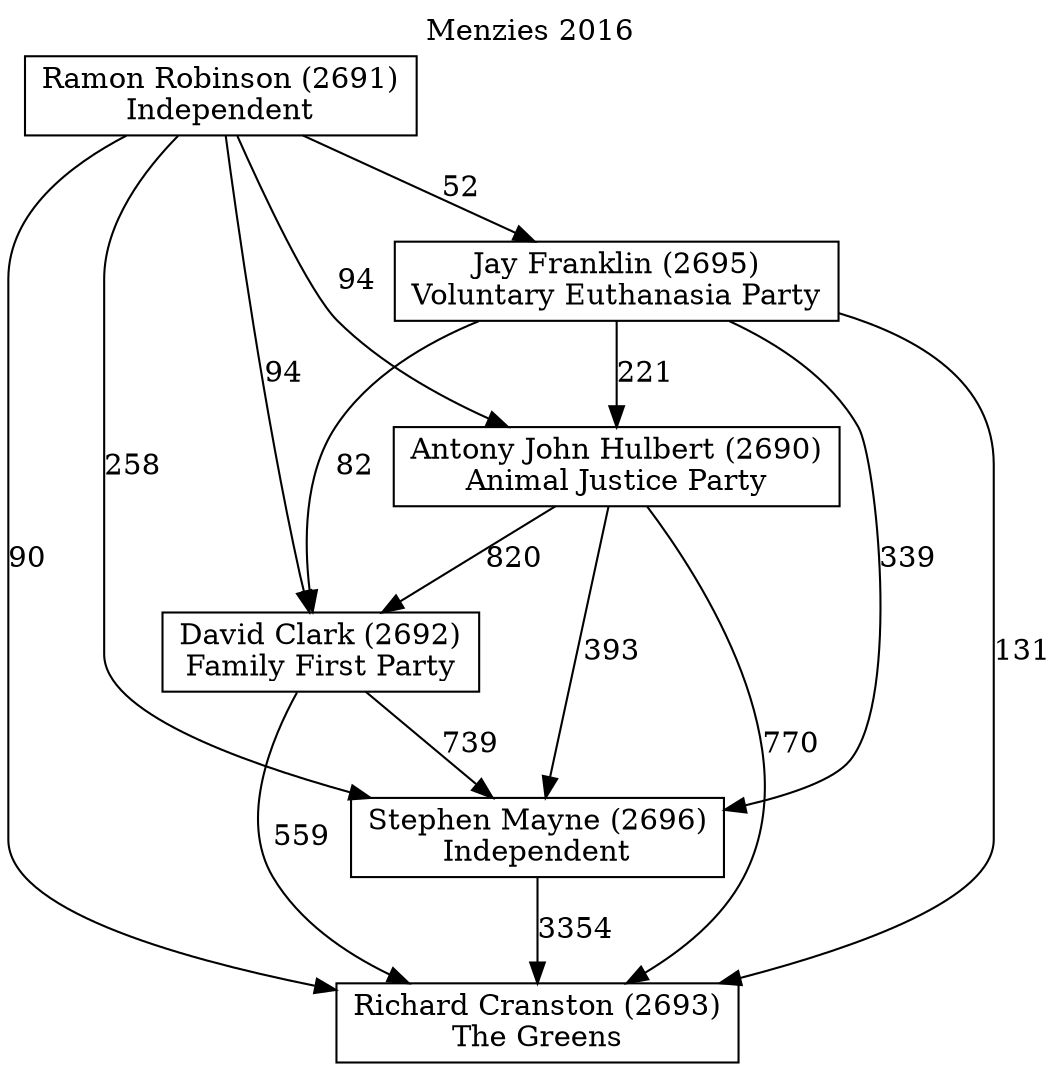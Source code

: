// House preference flow
digraph "Richard Cranston (2693)_Menzies_2016" {
	graph [label="Menzies 2016" labelloc=t mclimit=10]
	node [shape=box]
	"Richard Cranston (2693)" [label="Richard Cranston (2693)
The Greens"]
	"David Clark (2692)" [label="David Clark (2692)
Family First Party"]
	"Ramon Robinson (2691)" [label="Ramon Robinson (2691)
Independent"]
	"Jay Franklin (2695)" [label="Jay Franklin (2695)
Voluntary Euthanasia Party"]
	"Stephen Mayne (2696)" [label="Stephen Mayne (2696)
Independent"]
	"Antony John Hulbert (2690)" [label="Antony John Hulbert (2690)
Animal Justice Party"]
	"Ramon Robinson (2691)" -> "Antony John Hulbert (2690)" [label=94]
	"Jay Franklin (2695)" -> "Richard Cranston (2693)" [label=131]
	"Ramon Robinson (2691)" -> "David Clark (2692)" [label=94]
	"Jay Franklin (2695)" -> "Antony John Hulbert (2690)" [label=221]
	"David Clark (2692)" -> "Richard Cranston (2693)" [label=559]
	"Jay Franklin (2695)" -> "David Clark (2692)" [label=82]
	"Antony John Hulbert (2690)" -> "David Clark (2692)" [label=820]
	"Ramon Robinson (2691)" -> "Stephen Mayne (2696)" [label=258]
	"Jay Franklin (2695)" -> "Stephen Mayne (2696)" [label=339]
	"Antony John Hulbert (2690)" -> "Richard Cranston (2693)" [label=770]
	"David Clark (2692)" -> "Stephen Mayne (2696)" [label=739]
	"Ramon Robinson (2691)" -> "Richard Cranston (2693)" [label=90]
	"Ramon Robinson (2691)" -> "Jay Franklin (2695)" [label=52]
	"Antony John Hulbert (2690)" -> "Stephen Mayne (2696)" [label=393]
	"Stephen Mayne (2696)" -> "Richard Cranston (2693)" [label=3354]
}
